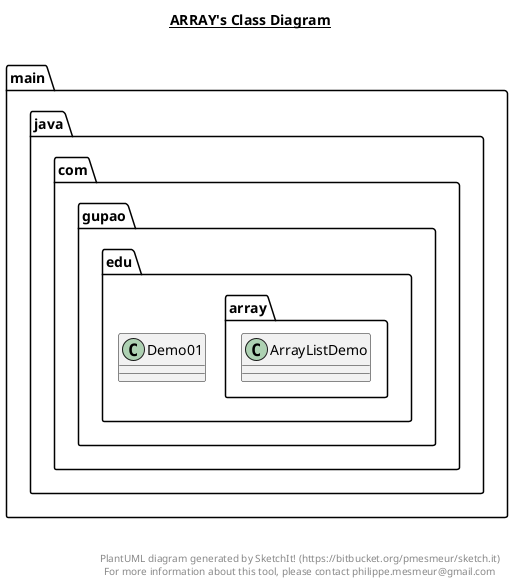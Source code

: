 @startuml

title __ARRAY's Class Diagram__\n

  namespace main.java.com.gupao.edu {
    class main.java.com.gupao.edu.Demo01 {
    }
  }
  

  namespace main.java.com.gupao.edu {
    namespace array {
      class main.java.com.gupao.edu.array.ArrayListDemo {
      }
    }
  }
  



right footer


PlantUML diagram generated by SketchIt! (https://bitbucket.org/pmesmeur/sketch.it)
For more information about this tool, please contact philippe.mesmeur@gmail.com
endfooter

@enduml
